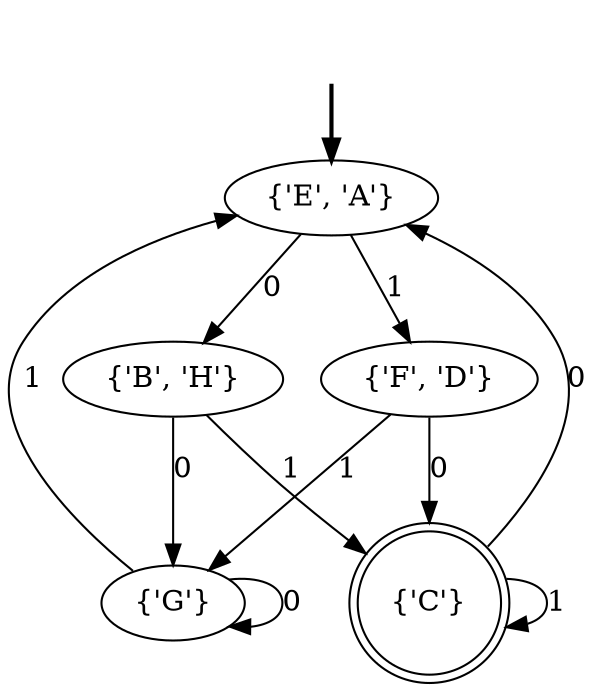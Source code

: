 digraph {
	fake [style=invisible]
	"{'G'}"
	"{'F', 'D'}"
	"{'C'}" [shape=doublecircle]
	"{'E', 'A'}" [root=true]
	"{'B', 'H'}"
	fake -> "{'E', 'A'}" [style=bold]
	"{'E', 'A'}" -> "{'B', 'H'}" [label=0]
	"{'E', 'A'}" -> "{'F', 'D'}" [label=1]
	"{'B', 'H'}" -> "{'G'}" [label=0]
	"{'B', 'H'}" -> "{'C'}" [label=1]
	"{'C'}" -> "{'E', 'A'}" [label=0]
	"{'C'}" -> "{'C'}" [label=1]
	"{'F', 'D'}" -> "{'C'}" [label=0]
	"{'F', 'D'}" -> "{'G'}" [label=1]
	"{'G'}" -> "{'G'}" [label=0]
	"{'G'}" -> "{'E', 'A'}" [label=1]
}
